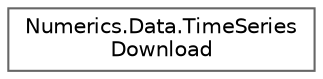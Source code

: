 digraph "Graphical Class Hierarchy"
{
 // LATEX_PDF_SIZE
  bgcolor="transparent";
  edge [fontname=Helvetica,fontsize=10,labelfontname=Helvetica,labelfontsize=10];
  node [fontname=Helvetica,fontsize=10,shape=box,height=0.2,width=0.4];
  rankdir="LR";
  Node0 [id="Node000000",label="Numerics.Data.TimeSeries\lDownload",height=0.2,width=0.4,color="grey40", fillcolor="white", style="filled",URL="$class_numerics_1_1_data_1_1_time_series_download.html",tooltip="Download time series data from the Internet."];
}

